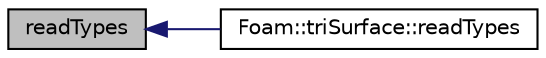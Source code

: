 digraph "readTypes"
{
  bgcolor="transparent";
  edge [fontname="Helvetica",fontsize="10",labelfontname="Helvetica",labelfontsize="10"];
  node [fontname="Helvetica",fontsize="10",shape=record];
  rankdir="LR";
  Node1 [label="readTypes",height=0.2,width=0.4,color="black", fillcolor="grey75", style="filled" fontcolor="black"];
  Node1 -> Node2 [dir="back",color="midnightblue",fontsize="10",style="solid",fontname="Helvetica"];
  Node2 [label="Foam::triSurface::readTypes",height=0.2,width=0.4,color="black",URL="$classFoam_1_1triSurface.html#a51db16095b258a901d6992410de2c5c4",tooltip="Known readable file-types. "];
}
